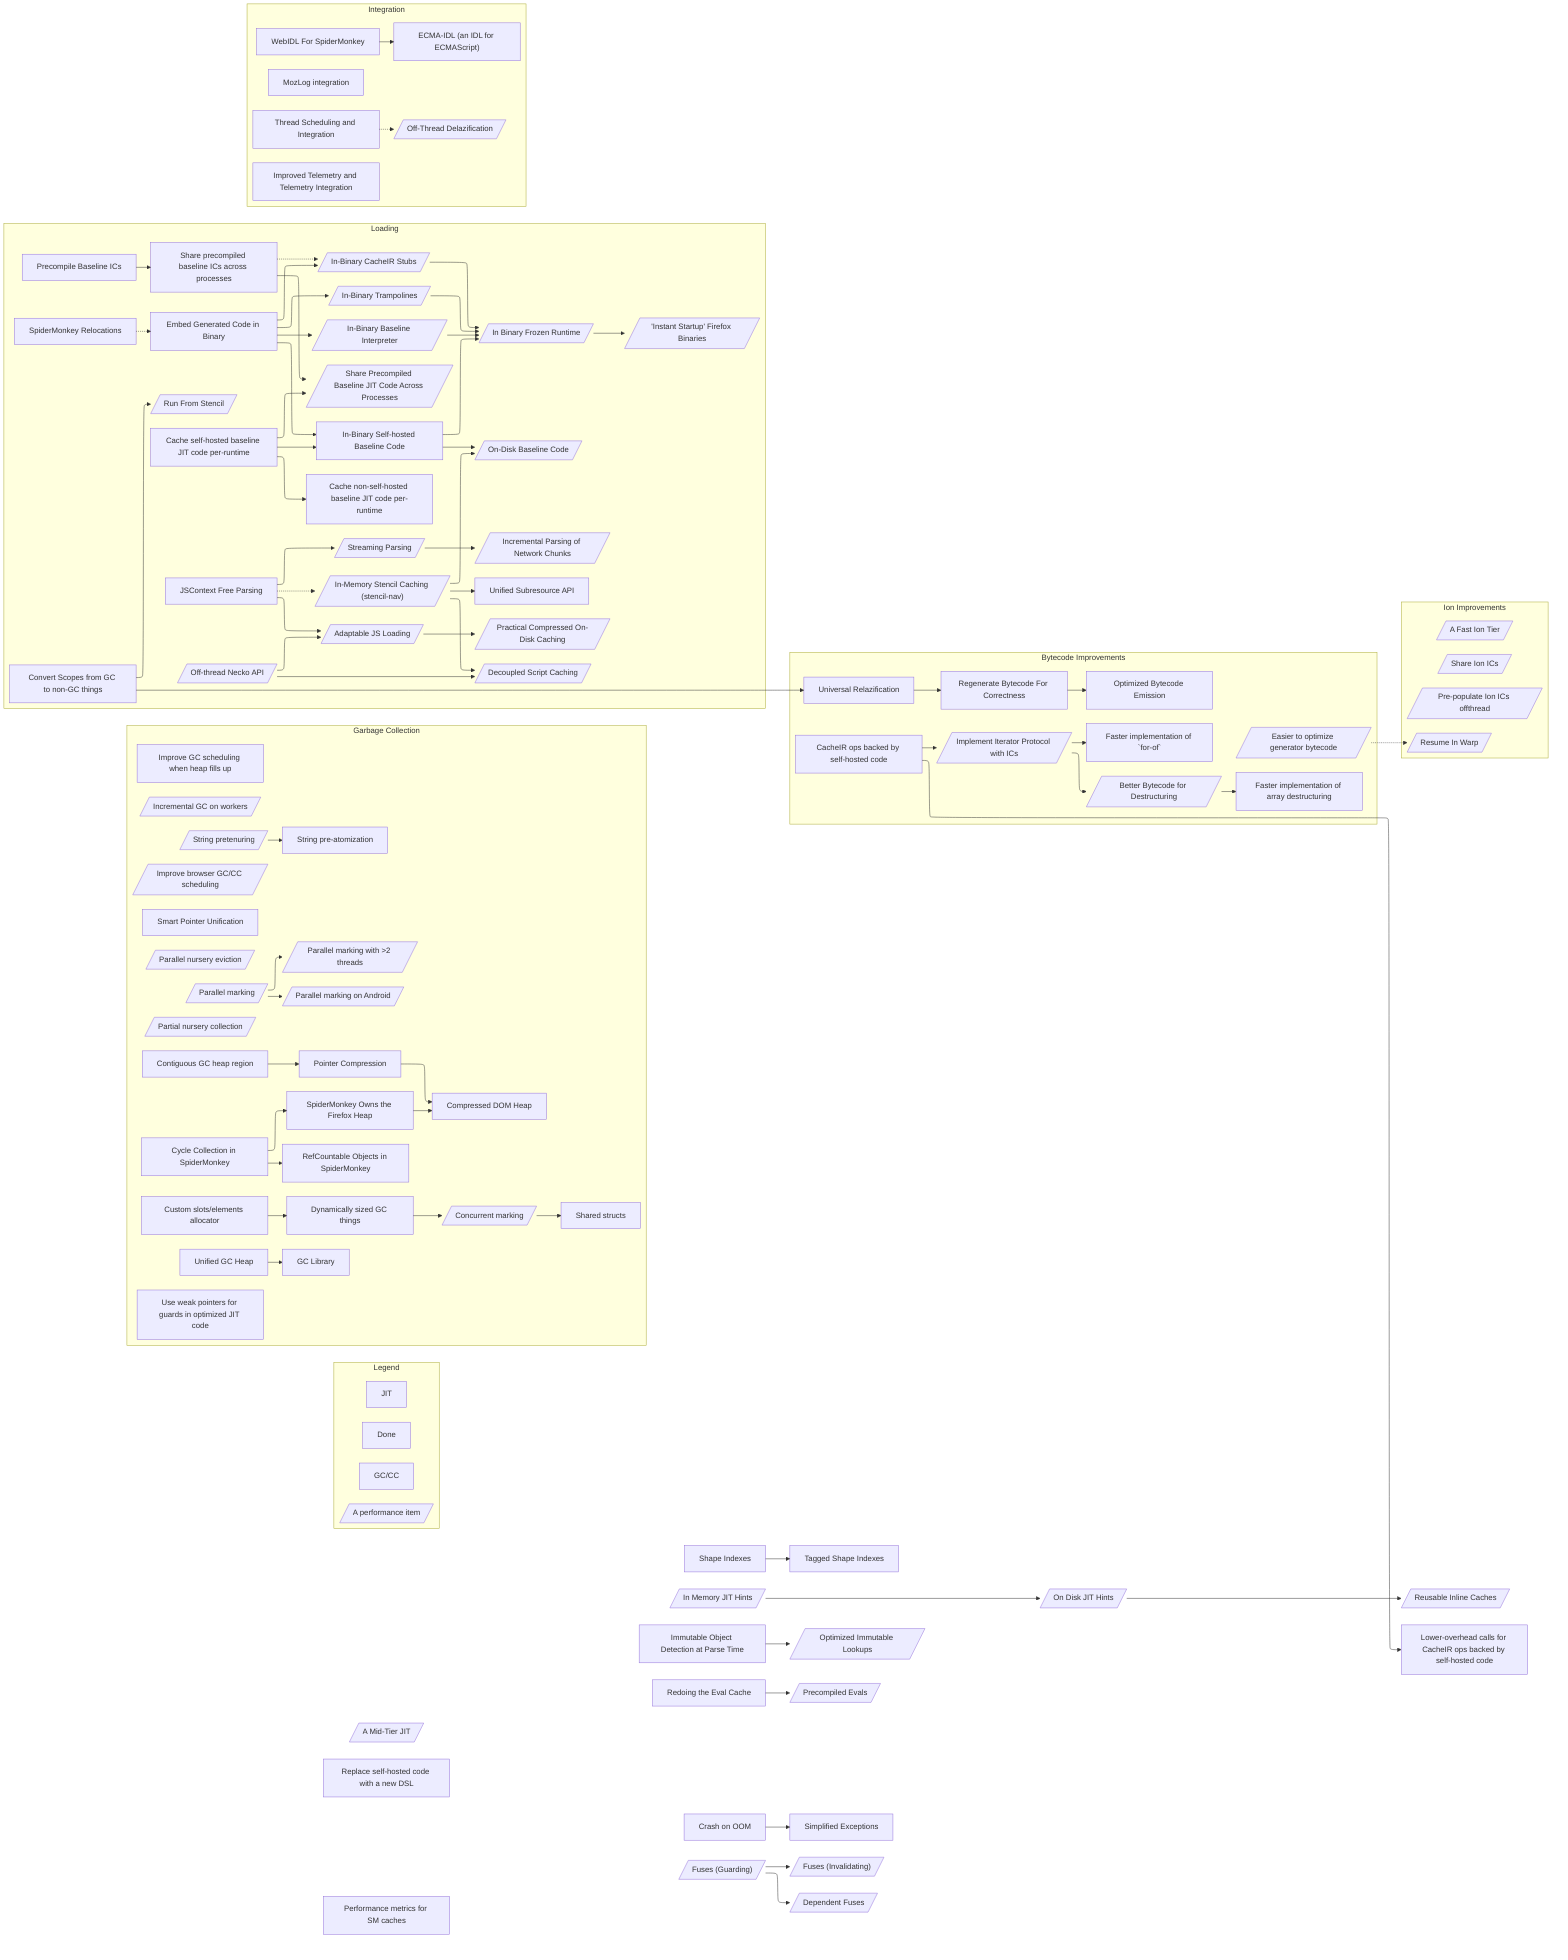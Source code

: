 %%{init: {"flowchart": {"defaultRenderer": "elk"}} }%%
%% Ideally we would use the elk renderer: Much better for this diagram.
%% -- However, using elk as our renderer does have downsides. Elk doesn't
%%    support dotted lines.
%% --
%% -- As well, it becomes very very wide as there's more complexity added to the
%%    diagram.

flowchart LR
    subgraph Legend
        Done
        class Done done

        GC["GC/CC"]
        class GC GC

        JIT
        class JIT JIT


        perf[/"A performance item"/]
    end

    shapeIndexes[Shape Indexes]
    shapeIndexes --> taggedShapeIndexes[Tagged Shape Indexes]
    click shapeIndexes href "#shapeIndexes"
    click taggedShapeIndexes href "#taggedShapeIndexes"

     inMemoryJITHints[/"In Memory JIT Hints"/] --> onDiskJITHints[/"On  Disk JIT Hints"/] --> ric[/"Reusable Inline Caches"/]
    class inMemoryJITHints done;
    click inMemoryJITHints href "https://bugzilla.mozilla.org/show_bug.cgi?id=1824772"

    class onDiskJITHints JIT;
    class ric JIT;

    click ric href "#ric"




     immutableFlag["Immutable Object Detection at Parse Time"] --> optimizedImmutableLookups[/"Optimized Immutable Lookups"/]
    click immutableFlag href "#immutableFlag"

     evalCache["Redoing the Eval Cache"] --> precompiledEval[/"Precompiled Evals"/]

    subgraph GarbageCollection["Garbage Collection"]
        parallelMarking[/"Parallel marking"/] --> androidParallelMarking[/"Parallel marking on Android"/]
        class parallelMarking GC
        class androidParallelMarking GC

        parallelMarking --> moreParallelMarking[/"Parallel marking with >2 threads"/]
        class moreParallelMarking GC
        contiguousGCHeap["Contiguous GC heap region"] --> pointerCompression["Pointer Compression"] --> compressedDOM["Compressed DOM Heap"]
        class contiguousGCHeap GC
        class pointerCompression GC
        class compressedDOM GC

        slotsAlloc["Custom slots/elements allocator"] --> dynamicGCThings["Dynamically sized GC things"] --> concurrentMarking[/"Concurrent marking"/] --> sharedStructs["Shared structs"]
        class slotsAlloc GC
        class dynamicGCThings GC
        class concurrentMarking GC
        class sharedStructs GC

        partialNurseryCollection[/"Partial nursery collection"/]
        class partialNurseryCollection GC

        parallelNurseryEviction[/"Parallel nursery eviction"/]
        class parallelNurseryEviction GC
        stringPretenuring[/"String pretenuring"/] --> stringPreAtomization["String pre-atomization"]
        class stringPretenuring GC
        class stringPreAtomization GC

        weakPtrsInOptimizedCode["Use weak pointers for guards in optimized JIT code"]
        class weakPtrsInOptimizedCode GC

        gcScheduling[/"Improve browser GC/CC scheduling"/]
        fullHeapScheduling["Improve GC scheduling when heap fills up"]
        class gcScheduling GC
        class fullHeapScheduling GC

        cc["Cycle Collection in SpiderMonkey"] --> refCount["RefCountable Objects in SpiderMonkey"]
        class cc GC
        class refCount GC

        cc --> smHeap["SpiderMonkey Owns the Firefox Heap"] --> compressedDOM
        class smHeap GC
        incrementalWorkerGC[/"Incremental GC on workers"/]
        class incrementalWorkerGC GC

                unifiedGcHeap["Unified GC Heap"]
        click unifiedGcHeap "#unifiedGcHeap"
        class unifiedGcHeap GC

        smartPointerUnification["Smart Pointer Unification"]

        unifiedGcHeap --> gcLibrary["GC Library"]
        click gcLibrary "#gcLibrary"
        class gcLibrary GC


    end

    inBinaryStubs[/"In-Binary CacheIR Stubs"/]
     smRelocations["SpiderMonkey Relocations"]
    click smRelocations href "#smRelocations"


    subgraph Loading
        frozenRuntime[/"In Binary Frozen Runtime"/]
        frozenRuntime --> bakedFirefox[/"'Instant Startup' Firefox Binaries"/]

        inBinaryStubs --> frozenRuntime
        inBinaryTrampolines[/"In-Binary Trampolines"/] --> frozenRuntime
        inBinaryBaselineInterpreter[/"In-Binary Baseline Interpreter"/] --> frozenRuntime

        inBinaryCode["Embed Generated Code in Binary"] --> inBinaryStubs & inBinaryTrampolines & inBinaryBaselineInterpreter
        click inBinaryCode "#inBinaryCode"
        smRelocations -.-> inBinaryCode

        stencilNav[/"In-Memory Stencil Caching (stencil-nav)"/]
        click stencilNav "#stencilNav"
        stencilNav
        adaptableJSLoading[/"Adaptable JS Loading"/]
        click adaptableJSLoading "#adaptableJSLoading"
        adaptableJSLoading --> compressDiskCache[/"Practical Compressed On-Disk Caching"/]
        click compressDiskCache "#compressDiskCache"
        offThreadNeckoAPI --> decoupledCaching[/"Decoupled Script Caching"/]
        click decoupledCaching "#decoupledCaching"
        stencilNav --> decoupledCaching
        stencilNav --> unifiedSubresourceApi["Unified Subresource API"]
        click unifiedSubresourceApi "#unifiedSubresourceApi"
        offThreadNeckoAPI[/"Off-thread Necko API"/]
        click offThreadNeckoAPI "#offThreadNeckoAPI"
        offThreadNeckoAPI --> adaptableJSLoading

        contextFreeParsing["JSContext Free Parsing"]
        contextFreeParsing -.-> stencilNav
        contextFreeParsing --> adaptableJSLoading
        contextFreeParsing --> streamingParsing[/"Streaming Parsing"/]
        click streamingParsing "#streamingParsing"
        streamingParsing --> networkParsing[/"Incremental Parsing of Network Chunks"/]

        onDiskBaselineCode[/"On-Disk Baseline Code"/]
        click onDiskBaselineCode "#onDiskBaselineCode"
        stencilNav --> onDiskBaselineCode
        inBinarySelfHostedBaseline --> onDiskBaselineCode

        precompileBaselineICs["Precompile Baseline ICs"]
        class precompileBaselineICs JIT
        click precompileBaselineICs href "https://bugzilla.mozilla.org/show_bug.cgi?id=1357884"

        shareBaselineICs["Share precompiled baseline ICs across processes"]

        cacheSelfHostedJitCode["Cache self-hosted baseline JIT code per-runtime"]
        class cacheSelfHostedJitCode JIT

        cacheRegularJitCode["Cache non-self-hosted baseline JIT code per-runtime"]
        class cacheRegularJitCode JIT


        cacheSelfHostedJitCode --> cacheRegularJitCode
        precompileBaselineICs -->  shareBaselineICs


        runFromStencil[/"Run From Stencil"/]
        click runFromStencil "#runFromStencil"
        nonGCScopes --> runFromStencil

    sharePrecompiledBaselineAcrossProcesses[/"Share Precompiled Baseline JIT Code Across Processes"/]
    cacheSelfHostedJitCode --> sharePrecompiledBaselineAcrossProcesses
    shareBaselineICs --> sharePrecompiledBaselineAcrossProcesses
    end

    subgraph improvedBytecode [Bytecode Improvements]
        destructuringBytecode[/"Better Bytecode for Destructuring"/]
        click destructuringBytecode "#destructuringBytecode"

        generatorBytecodeTransforms[/"Easier to optimize generator bytecode"/]
        click generatorBytecodeTransforms "#generatorBytecodeTransforms"
         generatorBytecodeTransforms


        selfHostedCacheIROps["CacheIR ops backed by self-hosted code"]
        class selfHostedCacheIROps JIT
        click selfHostedCacheIROps "#selfHostedCacheIROps"

        iteratorsWithICs[/"Implement Iterator Protocol with ICs"/]
        class iteratorsWithICs JIT

        selfHostedCacheIROps --> iteratorsWithICs

        fasterForOf["Faster implementation of `for-of` "]
        class fasterForOf JIT

        fasterArrayDestructuring["Faster implementation of array destructuring "]
        class fasterArrayDestructuring JIT

        iteratorsWithICs --> fasterForOf
        iteratorsWithICs --> destructuringBytecode

        destructuringBytecode --> fasterArrayDestructuring


        nonGCScopes["Convert Scopes from GC to non-GC things"] --> universalRelazification["Universal Relazification"]
        click universalRelazification href "#universalRelazification"

        universalRelazification --> tossBytecode["Regenerate Bytecode For Correctness"]
        tossBytecode --> optimizedBytecode["Optimized Bytecode Emission"]
        click tossBytecode href "#tossBytecode"

    end
    %% improvedBytecode

    lowerOverheadSelfHostedCacheIR["Lower-overhead calls for CacheIR ops backed by self-hosted code"]
    class lowerOverheadSelfHostedCacheIR JIT

    selfHostedCacheIROps --> lowerOverheadSelfHostedCacheIR

    generatorBytecodeTransforms -.-> resumeInWarp


    subgraph ionImprovements [Ion Improvements]
        shareIonICs[/"Share Ion ICs"/]
        class shareIonICs JIT
        click shareIonICs "#shareIonICs"
         shareIonICs

        prepopulateIonIcs[/"Pre-populate Ion ICs offthread"/]
        class prepopulateIonIcs JIT
        click prepopulateIonIcs "#prepopulateIonIcs"
         prepopulateIonIcs

        fastIonTier[/"A Fast Ion Tier"/]
        class fastIonTier JIT
        click fastIonTier "#fastIonTier"
         fastIonTier

        resumeInWarp[/"Resume In Warp"/]
        class resumeInWarp JIT
        click resumeInWarp href "https://bugzilla.mozilla.org/show_bug.cgi?id=1681338"
    end
    %%  ionImprovements

     midTier[/"A Mid-Tier JIT"/]
    click midTier "#midTier"
    class midTier JIT



    shareBaselineICs -.-> inBinaryStubs



    inBinarySelfHostedBaseline["In-Binary Self-hosted Baseline Code"]
    inBinarySelfHostedBaseline --> frozenRuntime
    inBinaryCode --> inBinarySelfHostedBaseline
    cacheSelfHostedJitCode --> inBinarySelfHostedBaseline

     selfHostedCacheIROps


     selfHostedReplacement["Replace self-hosted code with a new DSL"]

     crashOnOOM["Crash on OOM"]
    crashOnOOM --> simplifiedExceptions["Simplified Exceptions"]
    click simplifiedExceptions "#simplifiedExceptions"

    guardFuses[/"Fuses (Guarding)"/]
    guardFuses --> invalidatingFuses[/"Fuses (Invalidating)"/]
    guardFuses --> dependentFuses[/"Dependent Fuses"/]

    subgraph Integration
         mozLog["MozLog integration"]
        telemetry["Improved Telemetry and Telemetry Integration"]
        webIDL["WebIDL For SpiderMonkey"] --> ecmaIDL["ECMA-IDL (an IDL for ECMAScript)"]
        scheduling["Thread Scheduling and Integration"] -.-> offThreadDelazification[/"Off-Thread Delazification"/]
    end

     cacheStatistics["Performance metrics for SM caches"]





    %% Click Handlers
    %% Example of a programatic click handler for giggles. Notice that the callback
    %% is accessed relative to `window`.
    %% click webIDL callbacks.exampleCallback

    %% As an example of how we could group projects together.
    %% Commented out for now.
    %% subgraph "Gecko Managed Runtime"
    %%     cc
    %%     smHeap
    %%     webIDL
    %%     ecmaIDL
    %% end